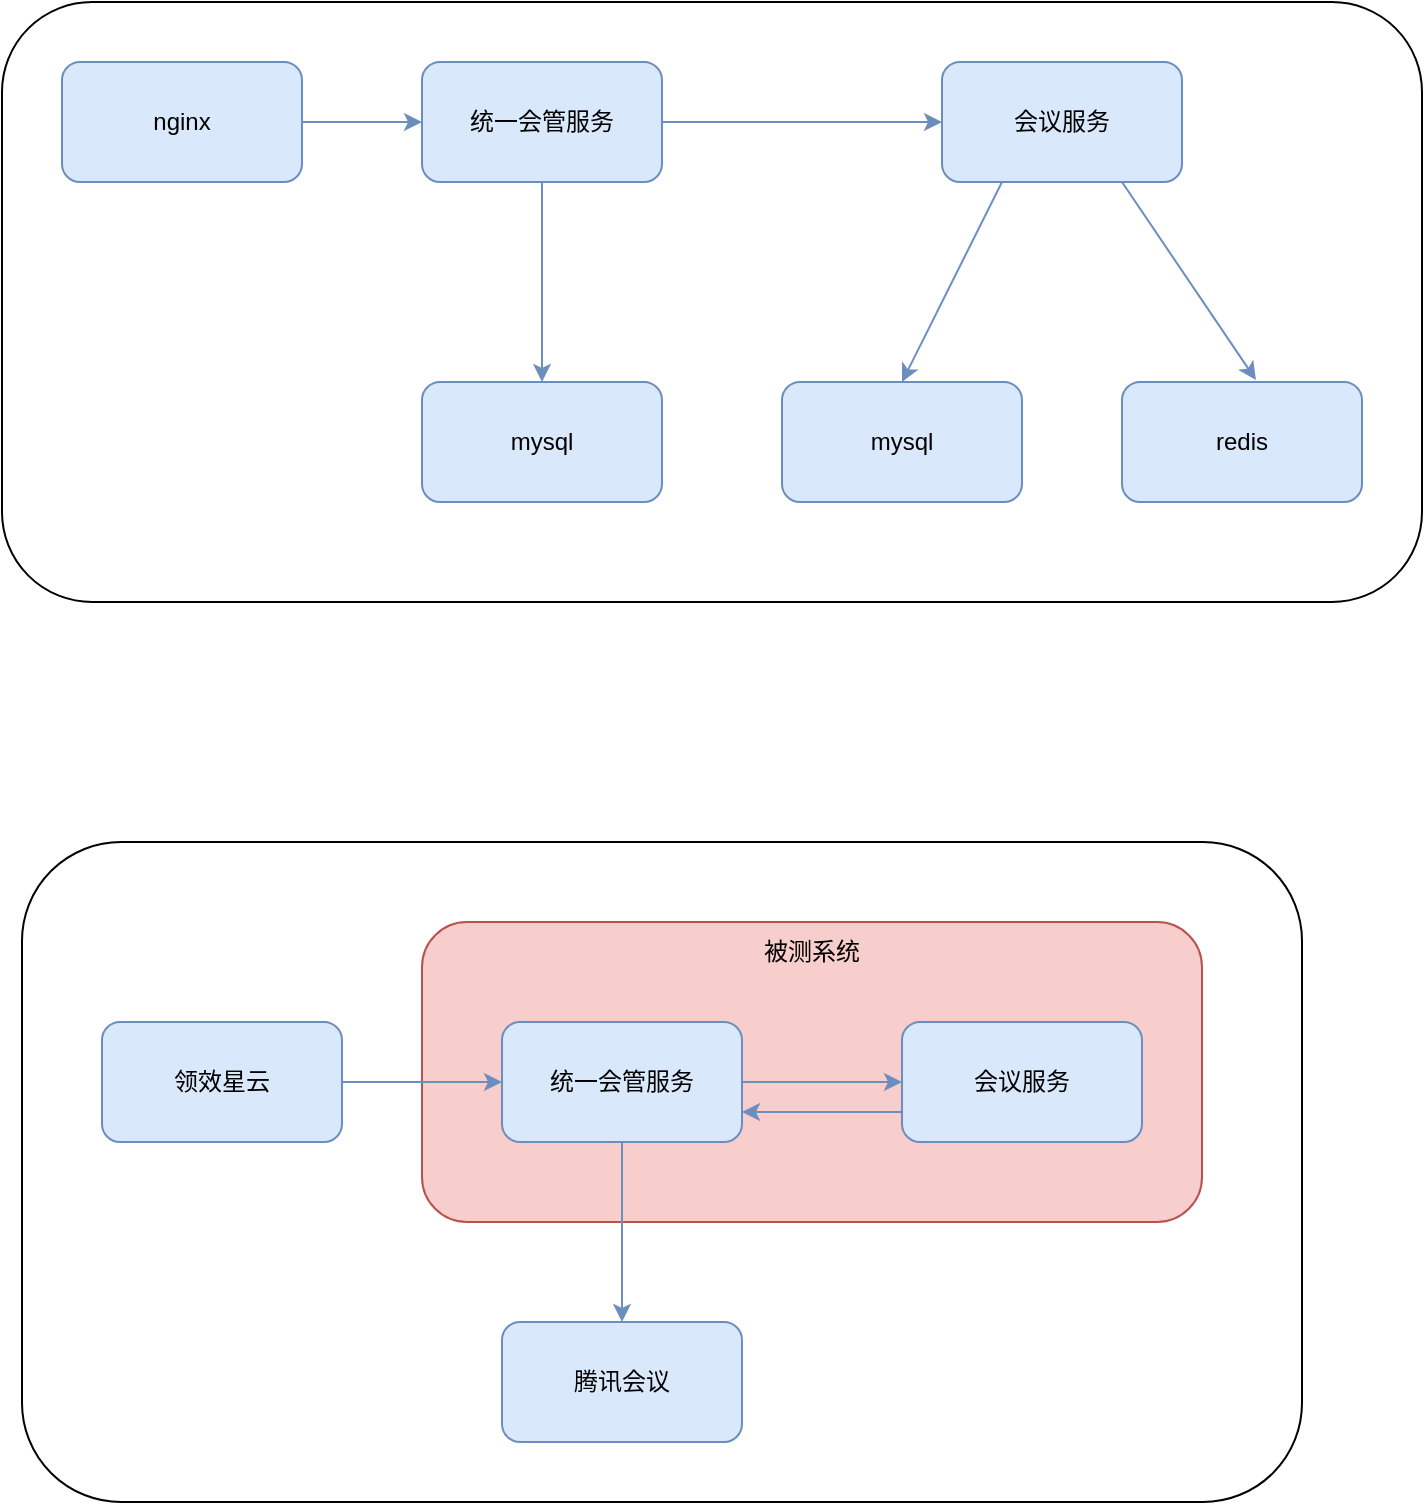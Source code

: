 <mxfile version="24.7.4">
  <diagram name="第 1 页" id="DWr2khmTYyyAlgwApB_j">
    <mxGraphModel dx="1434" dy="795" grid="1" gridSize="10" guides="1" tooltips="1" connect="1" arrows="1" fold="1" page="1" pageScale="1" pageWidth="827" pageHeight="1169" math="0" shadow="0">
      <root>
        <mxCell id="0" />
        <mxCell id="1" parent="0" />
        <mxCell id="4PWBB-2T-u3rZhiEAtP--32" value="" style="rounded=1;whiteSpace=wrap;html=1;" vertex="1" parent="1">
          <mxGeometry x="80" y="590" width="640" height="330" as="geometry" />
        </mxCell>
        <mxCell id="4PWBB-2T-u3rZhiEAtP--30" value="" style="rounded=1;whiteSpace=wrap;html=1;fillColor=#f8cecc;strokeColor=#b85450;" vertex="1" parent="1">
          <mxGeometry x="280" y="630" width="390" height="150" as="geometry" />
        </mxCell>
        <mxCell id="4PWBB-2T-u3rZhiEAtP--18" value="" style="rounded=1;whiteSpace=wrap;html=1;" vertex="1" parent="1">
          <mxGeometry x="70" y="170" width="710" height="300" as="geometry" />
        </mxCell>
        <mxCell id="4PWBB-2T-u3rZhiEAtP--15" style="edgeStyle=orthogonalEdgeStyle;rounded=0;orthogonalLoop=1;jettySize=auto;html=1;exitX=1;exitY=0.5;exitDx=0;exitDy=0;entryX=0;entryY=0.5;entryDx=0;entryDy=0;fillColor=#dae8fc;strokeColor=#6c8ebf;" edge="1" parent="1" source="4PWBB-2T-u3rZhiEAtP--1" target="4PWBB-2T-u3rZhiEAtP--2">
          <mxGeometry relative="1" as="geometry" />
        </mxCell>
        <mxCell id="4PWBB-2T-u3rZhiEAtP--1" value="nginx" style="rounded=1;whiteSpace=wrap;html=1;fillColor=#dae8fc;strokeColor=#6c8ebf;" vertex="1" parent="1">
          <mxGeometry x="100" y="200" width="120" height="60" as="geometry" />
        </mxCell>
        <mxCell id="4PWBB-2T-u3rZhiEAtP--11" style="edgeStyle=orthogonalEdgeStyle;rounded=0;orthogonalLoop=1;jettySize=auto;html=1;exitX=1;exitY=0.5;exitDx=0;exitDy=0;entryX=0;entryY=0.5;entryDx=0;entryDy=0;fillColor=#dae8fc;strokeColor=#6c8ebf;" edge="1" parent="1" source="4PWBB-2T-u3rZhiEAtP--2" target="4PWBB-2T-u3rZhiEAtP--3">
          <mxGeometry relative="1" as="geometry" />
        </mxCell>
        <mxCell id="4PWBB-2T-u3rZhiEAtP--17" style="edgeStyle=orthogonalEdgeStyle;rounded=0;orthogonalLoop=1;jettySize=auto;html=1;exitX=0.5;exitY=1;exitDx=0;exitDy=0;entryX=0.5;entryY=0;entryDx=0;entryDy=0;fillColor=#dae8fc;strokeColor=#6c8ebf;" edge="1" parent="1" source="4PWBB-2T-u3rZhiEAtP--2" target="4PWBB-2T-u3rZhiEAtP--16">
          <mxGeometry relative="1" as="geometry" />
        </mxCell>
        <mxCell id="4PWBB-2T-u3rZhiEAtP--2" value="统一会管服务" style="rounded=1;whiteSpace=wrap;html=1;fillColor=#dae8fc;strokeColor=#6c8ebf;" vertex="1" parent="1">
          <mxGeometry x="280" y="200" width="120" height="60" as="geometry" />
        </mxCell>
        <mxCell id="4PWBB-2T-u3rZhiEAtP--7" style="rounded=0;orthogonalLoop=1;jettySize=auto;html=1;exitX=0.25;exitY=1;exitDx=0;exitDy=0;entryX=0.5;entryY=0;entryDx=0;entryDy=0;fillColor=#dae8fc;strokeColor=#6c8ebf;" edge="1" parent="1" source="4PWBB-2T-u3rZhiEAtP--3" target="4PWBB-2T-u3rZhiEAtP--5">
          <mxGeometry relative="1" as="geometry" />
        </mxCell>
        <mxCell id="4PWBB-2T-u3rZhiEAtP--14" style="rounded=0;orthogonalLoop=1;jettySize=auto;html=1;exitX=0.75;exitY=1;exitDx=0;exitDy=0;fillColor=#dae8fc;strokeColor=#6c8ebf;entryX=0.558;entryY=-0.017;entryDx=0;entryDy=0;entryPerimeter=0;" edge="1" parent="1" source="4PWBB-2T-u3rZhiEAtP--3" target="4PWBB-2T-u3rZhiEAtP--8">
          <mxGeometry relative="1" as="geometry">
            <mxPoint x="650" y="260" as="sourcePoint" />
            <mxPoint x="696.154" y="360" as="targetPoint" />
          </mxGeometry>
        </mxCell>
        <mxCell id="4PWBB-2T-u3rZhiEAtP--3" value="会议服务" style="rounded=1;whiteSpace=wrap;html=1;fillColor=#dae8fc;strokeColor=#6c8ebf;" vertex="1" parent="1">
          <mxGeometry x="540" y="200" width="120" height="60" as="geometry" />
        </mxCell>
        <mxCell id="4PWBB-2T-u3rZhiEAtP--5" value="mysql" style="rounded=1;whiteSpace=wrap;html=1;fillColor=#dae8fc;strokeColor=#6c8ebf;" vertex="1" parent="1">
          <mxGeometry x="460" y="360" width="120" height="60" as="geometry" />
        </mxCell>
        <mxCell id="4PWBB-2T-u3rZhiEAtP--8" value="redis" style="rounded=1;whiteSpace=wrap;html=1;fillColor=#dae8fc;strokeColor=#6c8ebf;" vertex="1" parent="1">
          <mxGeometry x="630" y="360" width="120" height="60" as="geometry" />
        </mxCell>
        <mxCell id="4PWBB-2T-u3rZhiEAtP--16" value="mysql" style="rounded=1;whiteSpace=wrap;html=1;fillColor=#dae8fc;strokeColor=#6c8ebf;" vertex="1" parent="1">
          <mxGeometry x="280" y="360" width="120" height="60" as="geometry" />
        </mxCell>
        <mxCell id="4PWBB-2T-u3rZhiEAtP--21" value="" style="edgeStyle=orthogonalEdgeStyle;rounded=0;orthogonalLoop=1;jettySize=auto;html=1;fillColor=#dae8fc;strokeColor=#6c8ebf;" edge="1" parent="1" source="4PWBB-2T-u3rZhiEAtP--19" target="4PWBB-2T-u3rZhiEAtP--20">
          <mxGeometry relative="1" as="geometry" />
        </mxCell>
        <mxCell id="4PWBB-2T-u3rZhiEAtP--19" value="领效星云" style="rounded=1;whiteSpace=wrap;html=1;fillColor=#dae8fc;strokeColor=#6c8ebf;" vertex="1" parent="1">
          <mxGeometry x="120" y="680" width="120" height="60" as="geometry" />
        </mxCell>
        <mxCell id="4PWBB-2T-u3rZhiEAtP--23" value="" style="edgeStyle=orthogonalEdgeStyle;rounded=0;orthogonalLoop=1;jettySize=auto;html=1;fillColor=#dae8fc;strokeColor=#6c8ebf;" edge="1" parent="1" source="4PWBB-2T-u3rZhiEAtP--20" target="4PWBB-2T-u3rZhiEAtP--22">
          <mxGeometry relative="1" as="geometry" />
        </mxCell>
        <mxCell id="4PWBB-2T-u3rZhiEAtP--25" value="" style="edgeStyle=orthogonalEdgeStyle;rounded=0;orthogonalLoop=1;jettySize=auto;html=1;fillColor=#dae8fc;strokeColor=#6c8ebf;" edge="1" parent="1" source="4PWBB-2T-u3rZhiEAtP--20" target="4PWBB-2T-u3rZhiEAtP--24">
          <mxGeometry relative="1" as="geometry" />
        </mxCell>
        <mxCell id="4PWBB-2T-u3rZhiEAtP--20" value="统一会管服务" style="rounded=1;whiteSpace=wrap;html=1;fillColor=#dae8fc;strokeColor=#6c8ebf;" vertex="1" parent="1">
          <mxGeometry x="320" y="680" width="120" height="60" as="geometry" />
        </mxCell>
        <mxCell id="4PWBB-2T-u3rZhiEAtP--29" style="edgeStyle=orthogonalEdgeStyle;rounded=0;orthogonalLoop=1;jettySize=auto;html=1;exitX=0;exitY=0.75;exitDx=0;exitDy=0;entryX=1;entryY=0.75;entryDx=0;entryDy=0;fillColor=#dae8fc;strokeColor=#6c8ebf;" edge="1" parent="1" source="4PWBB-2T-u3rZhiEAtP--22" target="4PWBB-2T-u3rZhiEAtP--20">
          <mxGeometry relative="1" as="geometry" />
        </mxCell>
        <mxCell id="4PWBB-2T-u3rZhiEAtP--22" value="会议服务" style="rounded=1;whiteSpace=wrap;html=1;fillColor=#dae8fc;strokeColor=#6c8ebf;" vertex="1" parent="1">
          <mxGeometry x="520" y="680" width="120" height="60" as="geometry" />
        </mxCell>
        <mxCell id="4PWBB-2T-u3rZhiEAtP--24" value="腾讯会议" style="rounded=1;whiteSpace=wrap;html=1;fillColor=#dae8fc;strokeColor=#6c8ebf;" vertex="1" parent="1">
          <mxGeometry x="320" y="830" width="120" height="60" as="geometry" />
        </mxCell>
        <mxCell id="4PWBB-2T-u3rZhiEAtP--31" value="被测系统" style="text;html=1;align=center;verticalAlign=middle;whiteSpace=wrap;rounded=0;" vertex="1" parent="1">
          <mxGeometry x="445" y="630" width="60" height="30" as="geometry" />
        </mxCell>
      </root>
    </mxGraphModel>
  </diagram>
</mxfile>
